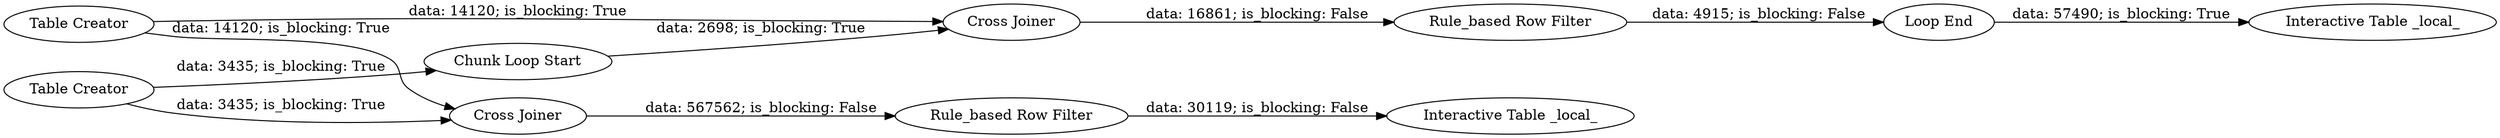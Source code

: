 digraph {
	"3402973422734769617_62" [label="Loop End"]
	"3402973422734769617_61" [label="Chunk Loop Start"]
	"3402973422734769617_58" [label="Table Creator"]
	"3402973422734769617_65" [label="Interactive Table _local_"]
	"3402973422734769617_64" [label="Cross Joiner"]
	"3402973422734769617_57" [label="Table Creator"]
	"3402973422734769617_66" [label="Interactive Table _local_"]
	"3402973422734769617_59" [label="Cross Joiner"]
	"3402973422734769617_60" [label="Rule_based Row Filter"]
	"3402973422734769617_63" [label="Rule_based Row Filter"]
	"3402973422734769617_64" -> "3402973422734769617_63" [label="data: 16861; is_blocking: False"]
	"3402973422734769617_59" -> "3402973422734769617_60" [label="data: 567562; is_blocking: False"]
	"3402973422734769617_60" -> "3402973422734769617_65" [label="data: 30119; is_blocking: False"]
	"3402973422734769617_63" -> "3402973422734769617_62" [label="data: 4915; is_blocking: False"]
	"3402973422734769617_57" -> "3402973422734769617_61" [label="data: 3435; is_blocking: True"]
	"3402973422734769617_58" -> "3402973422734769617_59" [label="data: 14120; is_blocking: True"]
	"3402973422734769617_61" -> "3402973422734769617_64" [label="data: 2698; is_blocking: True"]
	"3402973422734769617_62" -> "3402973422734769617_66" [label="data: 57490; is_blocking: True"]
	"3402973422734769617_57" -> "3402973422734769617_59" [label="data: 3435; is_blocking: True"]
	"3402973422734769617_58" -> "3402973422734769617_64" [label="data: 14120; is_blocking: True"]
	rankdir=LR
}
